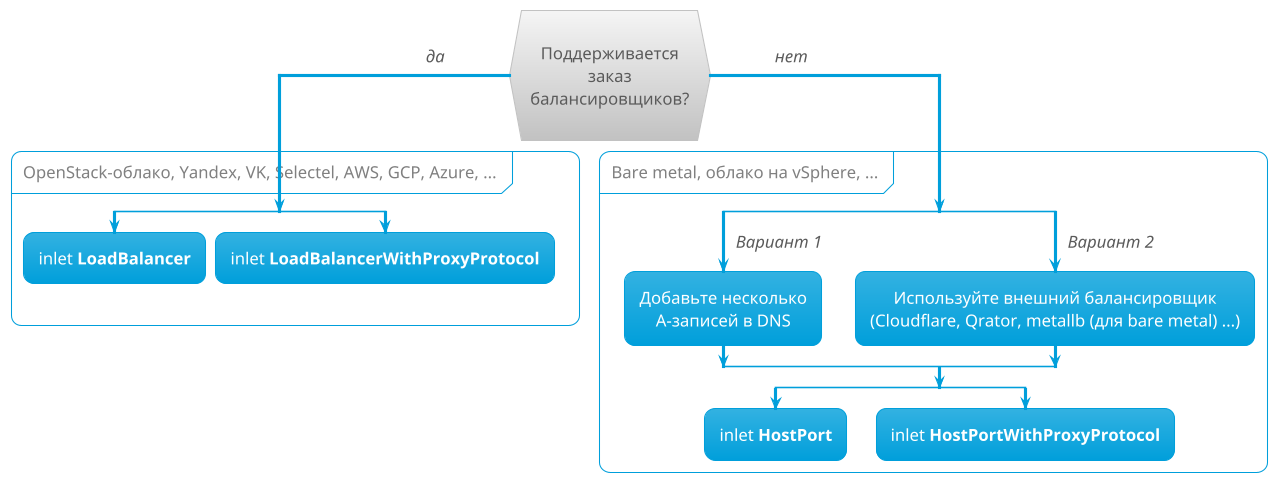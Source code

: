 @startuml

!theme bluegray
skinparam DefaultFontSize 16
skinparam handwritten false
skinparam ArrowFontStyle italic
skinparam DefaultTextAlignment center
skinparam PartitionFontColor grey
skinparam backgroundColor transparent


if (\nПоддерживается\nзаказ\nбалансировщиков?\n) then (да             )
partition OpenStack-облако, Yandex, VK, Selectel, AWS, GCP, Azure, ... {
  split
    :inlet **LoadBalancer**;
     kill
  split again
    :inlet **LoadBalancerWithProxyProtocol**;
    kill
  end split
  }
else (             нет)
partition Bare metal, облако на vSphere, ...{
  split
    ->Вариант 1;
    :Добавьте несколько\nА-записей в DNS;
  split again
    ->Вариант 2;
    :Используйте внешний балансировщик
    (Cloudflare, Qrator, metallb (для bare metal) ...);
  end split
  split
     :inlet **HostPort**;
     kill
  split again
    :inlet **HostPortWithProxyProtocol**;
    kill
  end split
  }
endif
@enduml
